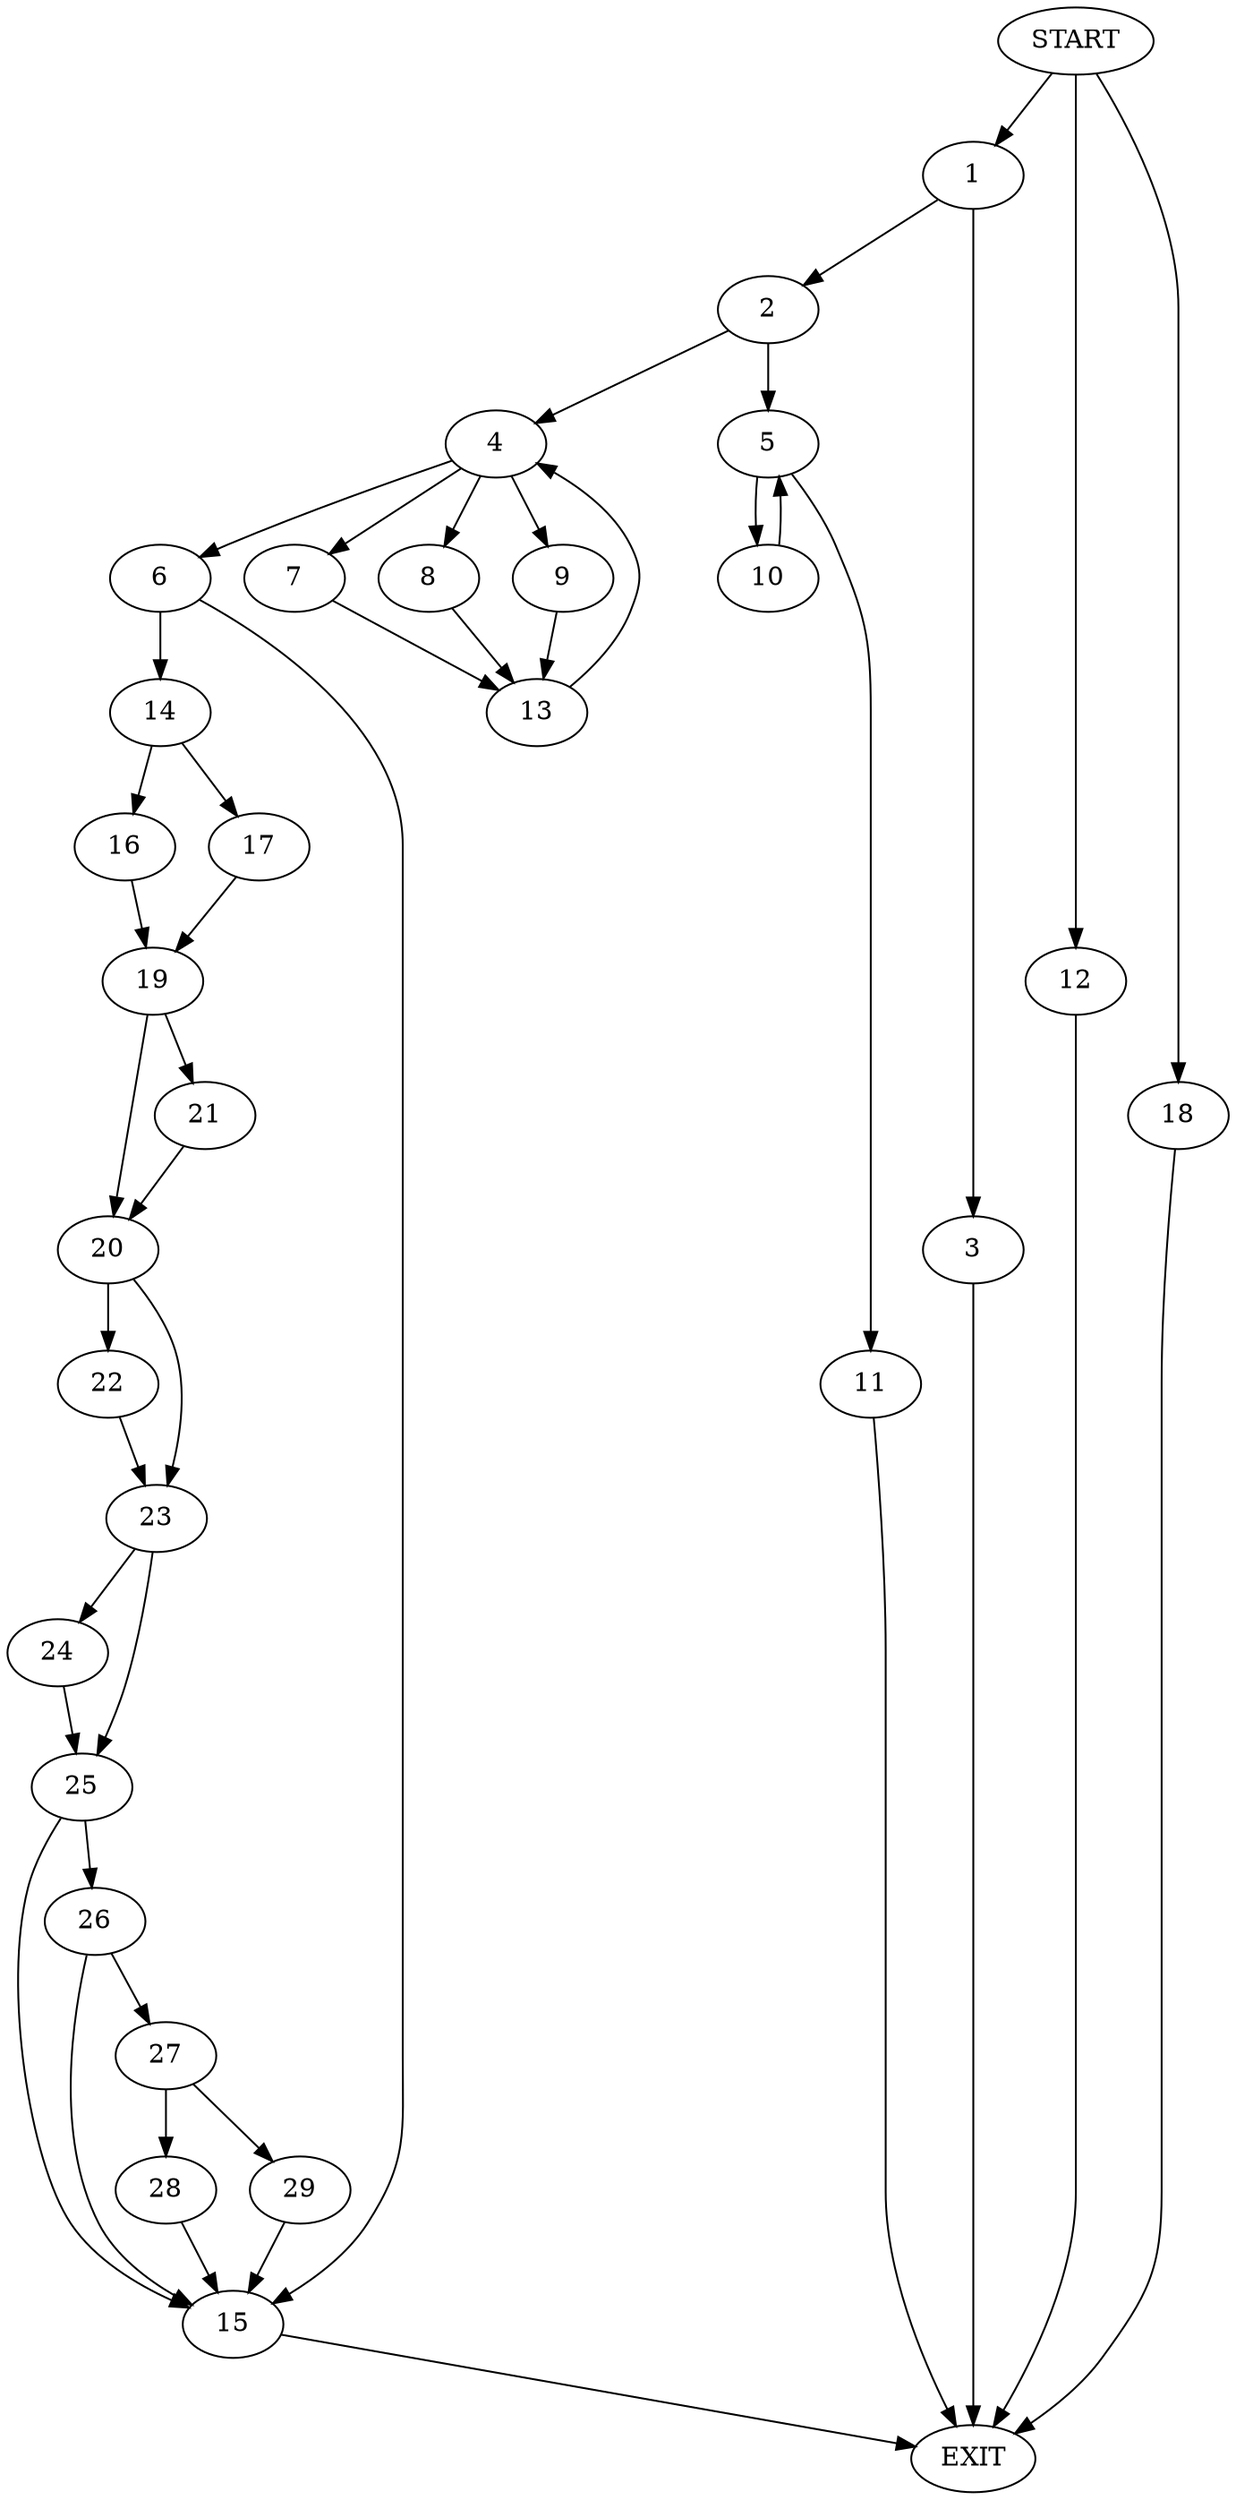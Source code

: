 digraph {
0 [label="START"]
30 [label="EXIT"]
0 -> 1
1 -> 2
1 -> 3
2 -> 4
2 -> 5
3 -> 30
4 -> 6
4 -> 7
4 -> 8
4 -> 9
5 -> 10
5 -> 11
11 -> 30
10 -> 5
0 -> 12
12 -> 30
8 -> 13
7 -> 13
9 -> 13
6 -> 14
6 -> 15
14 -> 16
14 -> 17
15 -> 30
13 -> 4
0 -> 18
18 -> 30
17 -> 19
16 -> 19
19 -> 20
19 -> 21
21 -> 20
20 -> 22
20 -> 23
23 -> 24
23 -> 25
22 -> 23
24 -> 25
25 -> 26
25 -> 15
26 -> 27
26 -> 15
27 -> 28
27 -> 29
29 -> 15
28 -> 15
}
